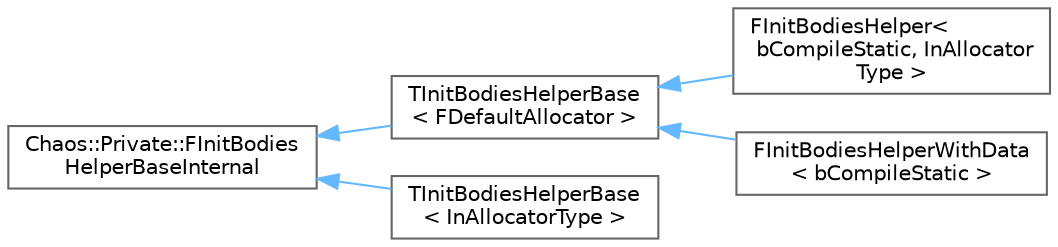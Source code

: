 digraph "Graphical Class Hierarchy"
{
 // INTERACTIVE_SVG=YES
 // LATEX_PDF_SIZE
  bgcolor="transparent";
  edge [fontname=Helvetica,fontsize=10,labelfontname=Helvetica,labelfontsize=10];
  node [fontname=Helvetica,fontsize=10,shape=box,height=0.2,width=0.4];
  rankdir="LR";
  Node0 [id="Node000000",label="Chaos::Private::FInitBodies\lHelperBaseInternal",height=0.2,width=0.4,color="grey40", fillcolor="white", style="filled",URL="$d8/d92/structChaos_1_1Private_1_1FInitBodiesHelperBaseInternal.html",tooltip=" "];
  Node0 -> Node1 [id="edge2925_Node000000_Node000001",dir="back",color="steelblue1",style="solid",tooltip=" "];
  Node1 [id="Node000001",label="TInitBodiesHelperBase\l\< FDefaultAllocator \>",height=0.2,width=0.4,color="grey40", fillcolor="white", style="filled",URL="$db/d35/structTInitBodiesHelperBase.html",tooltip=" "];
  Node1 -> Node2 [id="edge2926_Node000001_Node000002",dir="back",color="steelblue1",style="solid",tooltip=" "];
  Node2 [id="Node000002",label="FInitBodiesHelper\<\l bCompileStatic, InAllocator\lType \>",height=0.2,width=0.4,color="grey40", fillcolor="white", style="filled",URL="$d5/d8e/structFInitBodiesHelper.html",tooltip=" "];
  Node1 -> Node3 [id="edge2927_Node000001_Node000003",dir="back",color="steelblue1",style="solid",tooltip=" "];
  Node3 [id="Node000003",label="FInitBodiesHelperWithData\l\< bCompileStatic \>",height=0.2,width=0.4,color="grey40", fillcolor="white", style="filled",URL="$d7/d7e/structFInitBodiesHelperWithData.html",tooltip=" "];
  Node0 -> Node4 [id="edge2928_Node000000_Node000004",dir="back",color="steelblue1",style="solid",tooltip=" "];
  Node4 [id="Node000004",label="TInitBodiesHelperBase\l\< InAllocatorType \>",height=0.2,width=0.4,color="grey40", fillcolor="white", style="filled",URL="$db/d35/structTInitBodiesHelperBase.html",tooltip=" "];
}
